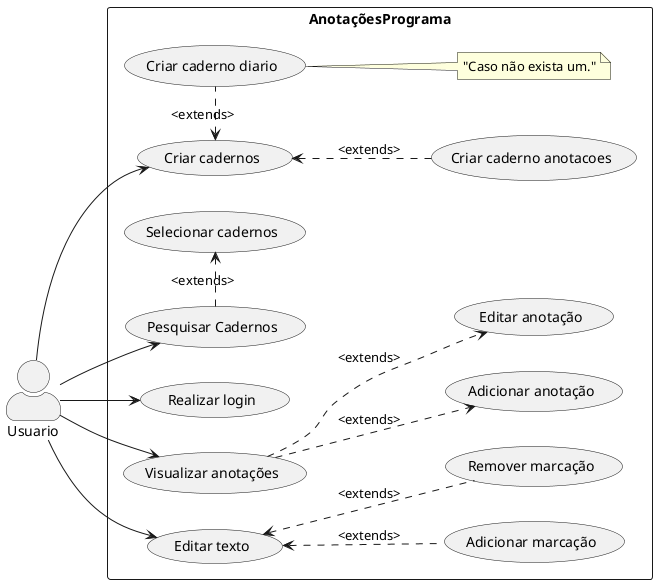 @startuml BloquimDiagramaCasos
skinparam actorStyle awesome
skinparam packageStyle rectangle
left to right direction

actor Usuario

Package AnotaçõesPrograma{
(Realizar login) as LOG    

(Criar cadernos) as CREATC
(Criar caderno diario) as CREATD
(Criar caderno anotacoes) as CREATA
(Selecionar cadernos) as SELC
(Visualizar anotações) as VISUAN
(Pesquisar Cadernos) as PESQC

(Adicionar anotação) as ADDAN
(Editar anotação) as EDITAN

(Editar texto) as EXIBET

(Adicionar marcação) as ADDMA
(Remover marcação) as REMMA

CREATC <. (CREATD) :<extends>
CREATC <.. (CREATA) :<extends>
note right of (CREATD):"Caso não exista um."

PESQC .> (SELC) :<extends>
Usuario --> (VISUAN)

VISUAN ..> (ADDAN) :<extends>
VISUAN ..> (EDITAN) :<extends>

Usuario --> (CREATC)
Usuario --> (PESQC) 

Usuario --> (EXIBET)

EXIBET <.. (ADDMA):<extends>
EXIBET <.. (REMMA):<extends>


Usuario --> (LOG)

}
@enduml